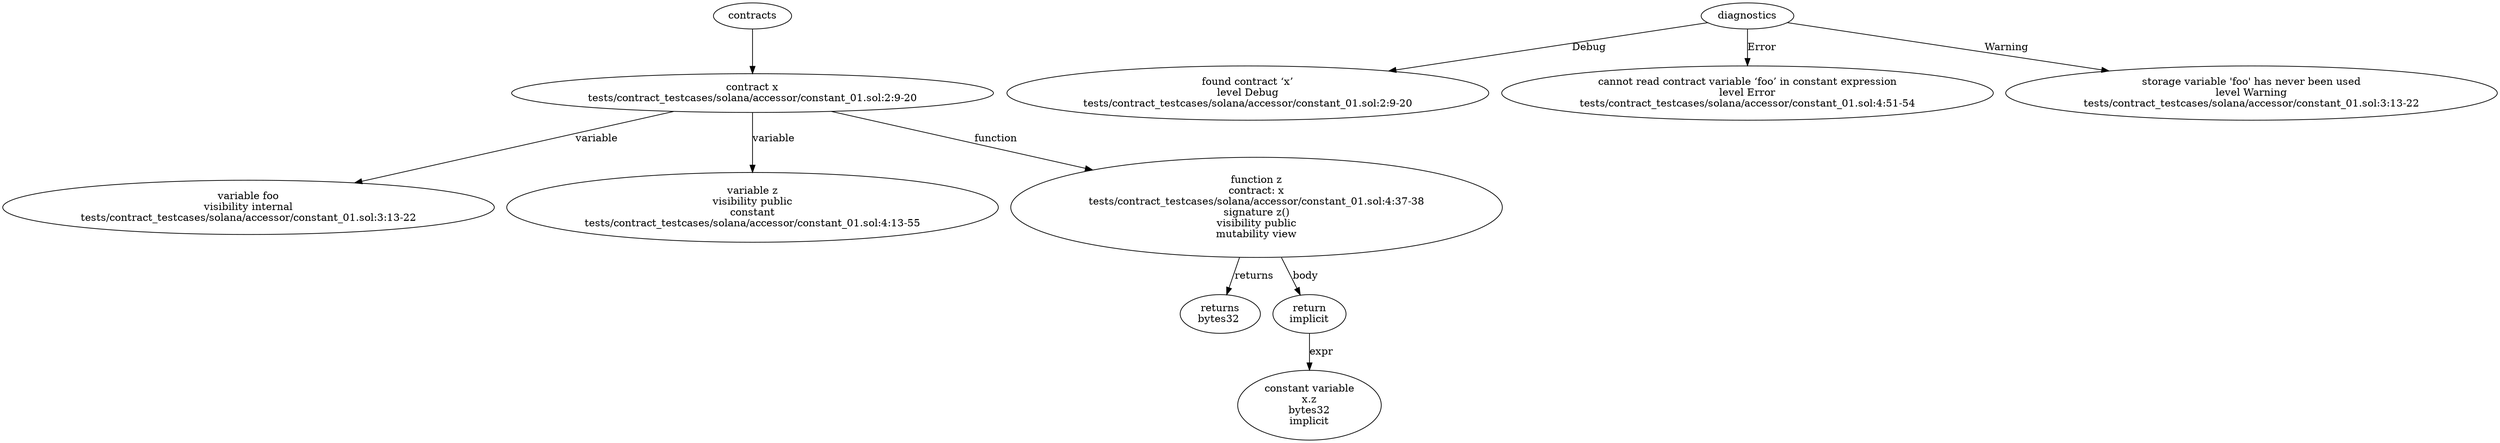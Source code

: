 strict digraph "tests/contract_testcases/solana/accessor/constant_01.sol" {
	contract [label="contract x\ntests/contract_testcases/solana/accessor/constant_01.sol:2:9-20"]
	var [label="variable foo\nvisibility internal\ntests/contract_testcases/solana/accessor/constant_01.sol:3:13-22"]
	var_4 [label="variable z\nvisibility public\nconstant\ntests/contract_testcases/solana/accessor/constant_01.sol:4:13-55"]
	z [label="function z\ncontract: x\ntests/contract_testcases/solana/accessor/constant_01.sol:4:37-38\nsignature z()\nvisibility public\nmutability view"]
	returns [label="returns\nbytes32 "]
	return [label="return\nimplicit"]
	constant [label="constant variable\nx.z\nbytes32\nimplicit"]
	diagnostic [label="found contract ‘x’\nlevel Debug\ntests/contract_testcases/solana/accessor/constant_01.sol:2:9-20"]
	diagnostic_11 [label="cannot read contract variable ‘foo’ in constant expression\nlevel Error\ntests/contract_testcases/solana/accessor/constant_01.sol:4:51-54"]
	diagnostic_12 [label="storage variable 'foo' has never been used\nlevel Warning\ntests/contract_testcases/solana/accessor/constant_01.sol:3:13-22"]
	contracts -> contract
	contract -> var [label="variable"]
	contract -> var_4 [label="variable"]
	contract -> z [label="function"]
	z -> returns [label="returns"]
	z -> return [label="body"]
	return -> constant [label="expr"]
	diagnostics -> diagnostic [label="Debug"]
	diagnostics -> diagnostic_11 [label="Error"]
	diagnostics -> diagnostic_12 [label="Warning"]
}
